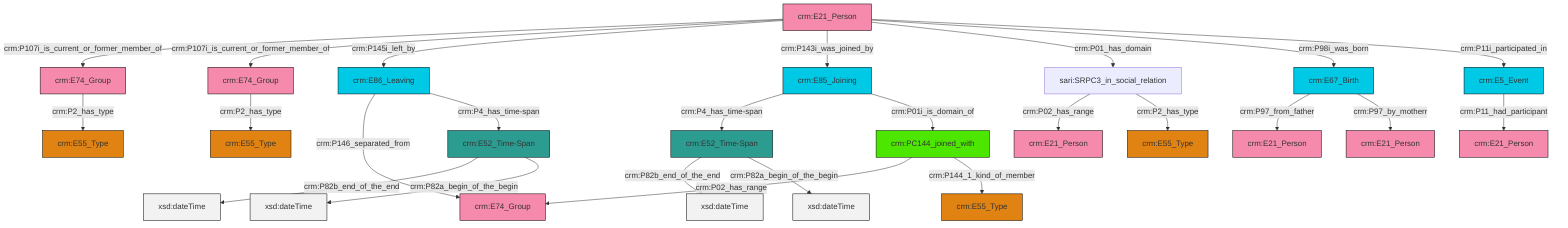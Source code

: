 graph TD
classDef Literal fill:#f2f2f2,stroke:#000000;
classDef CRM_Entity fill:#FFFFFF,stroke:#000000;
classDef Temporal_Entity fill:#00C9E6, stroke:#000000;
classDef Type fill:#E18312, stroke:#000000;
classDef Time-Span fill:#2C9C91, stroke:#000000;
classDef Appellation fill:#FFEB7F, stroke:#000000;
classDef Place fill:#008836, stroke:#000000;
classDef Persistent_Item fill:#B266B2, stroke:#000000;
classDef Conceptual_Object fill:#FFD700, stroke:#000000;
classDef Physical_Thing fill:#D2B48C, stroke:#000000;
classDef Actor fill:#f58aad, stroke:#000000;
classDef PC_Classes fill:#4ce600, stroke:#000000;
classDef Multi fill:#cccccc,stroke:#000000;

0["sari:SRPC3_in_social_relation"]:::Default -->|crm:P02_has_range| 1["crm:E21_Person"]:::Actor
3["crm:E21_Person"]:::Actor -->|crm:P107i_is_current_or_former_member_of| 4["crm:E74_Group"]:::Actor
7["crm:E67_Birth"]:::Temporal_Entity -->|crm:P97_from_father| 8["crm:E21_Person"]:::Actor
9["crm:E52_Time-Span"]:::Time-Span -->|crm:P82b_end_of_the_end| 10[xsd:dateTime]:::Literal
11["crm:E85_Joining"]:::Temporal_Entity -->|crm:P4_has_time-span| 9["crm:E52_Time-Span"]:::Time-Span
11["crm:E85_Joining"]:::Temporal_Entity -->|crm:P01i_is_domain_of| 12["crm:PC144_joined_with"]:::PC_Classes
3["crm:E21_Person"]:::Actor -->|crm:P107i_is_current_or_former_member_of| 13["crm:E74_Group"]:::Actor
3["crm:E21_Person"]:::Actor -->|crm:P145i_left_by| 14["crm:E86_Leaving"]:::Temporal_Entity
12["crm:PC144_joined_with"]:::PC_Classes -->|crm:P02_has_range| 18["crm:E74_Group"]:::Actor
21["crm:E52_Time-Span"]:::Time-Span -->|crm:P82b_end_of_the_end| 22[xsd:dateTime]:::Literal
21["crm:E52_Time-Span"]:::Time-Span -->|crm:P82a_begin_of_the_begin| 24[xsd:dateTime]:::Literal
9["crm:E52_Time-Span"]:::Time-Span -->|crm:P82a_begin_of_the_begin| 30[xsd:dateTime]:::Literal
12["crm:PC144_joined_with"]:::PC_Classes -->|crm:P144_1_kind_of_member| 5["crm:E55_Type"]:::Type
7["crm:E67_Birth"]:::Temporal_Entity -->|crm:P97_by_motherr| 31["crm:E21_Person"]:::Actor
3["crm:E21_Person"]:::Actor -->|crm:P143i_was_joined_by| 11["crm:E85_Joining"]:::Temporal_Entity
0["sari:SRPC3_in_social_relation"]:::Default -->|crm:P2_has_type| 36["crm:E55_Type"]:::Type
3["crm:E21_Person"]:::Actor -->|crm:P01_has_domain| 0["sari:SRPC3_in_social_relation"]:::Default
14["crm:E86_Leaving"]:::Temporal_Entity -->|crm:P146_separated_from| 18["crm:E74_Group"]:::Actor
14["crm:E86_Leaving"]:::Temporal_Entity -->|crm:P4_has_time-span| 21["crm:E52_Time-Span"]:::Time-Span
19["crm:E5_Event"]:::Temporal_Entity -->|crm:P11_had_participant| 40["crm:E21_Person"]:::Actor
3["crm:E21_Person"]:::Actor -->|crm:P98i_was_born| 7["crm:E67_Birth"]:::Temporal_Entity
13["crm:E74_Group"]:::Actor -->|crm:P2_has_type| 16["crm:E55_Type"]:::Type
3["crm:E21_Person"]:::Actor -->|crm:P11i_participated_in| 19["crm:E5_Event"]:::Temporal_Entity
4["crm:E74_Group"]:::Actor -->|crm:P2_has_type| 27["crm:E55_Type"]:::Type